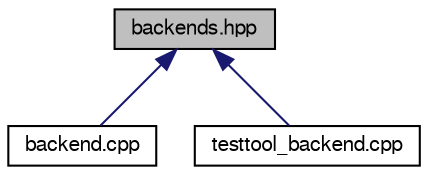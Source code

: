 digraph "backends.hpp"
{
  edge [fontname="FreeSans",fontsize="10",labelfontname="FreeSans",labelfontsize="10"];
  node [fontname="FreeSans",fontsize="10",shape=record];
  Node1 [label="backends.hpp",height=0.2,width=0.4,color="black", fillcolor="grey75", style="filled" fontcolor="black"];
  Node1 -> Node2 [dir="back",color="midnightblue",fontsize="10",style="solid",fontname="FreeSans"];
  Node2 [label="backend.cpp",height=0.2,width=0.4,color="black", fillcolor="white", style="filled",URL="$src_2backend_8cpp.html",tooltip="Implementation of backend."];
  Node1 -> Node3 [dir="back",color="midnightblue",fontsize="10",style="solid",fontname="FreeSans"];
  Node3 [label="testtool_backend.cpp",height=0.2,width=0.4,color="black", fillcolor="white", style="filled",URL="$testtool__backend_8cpp.html",tooltip="Tests for the Backend class."];
}
